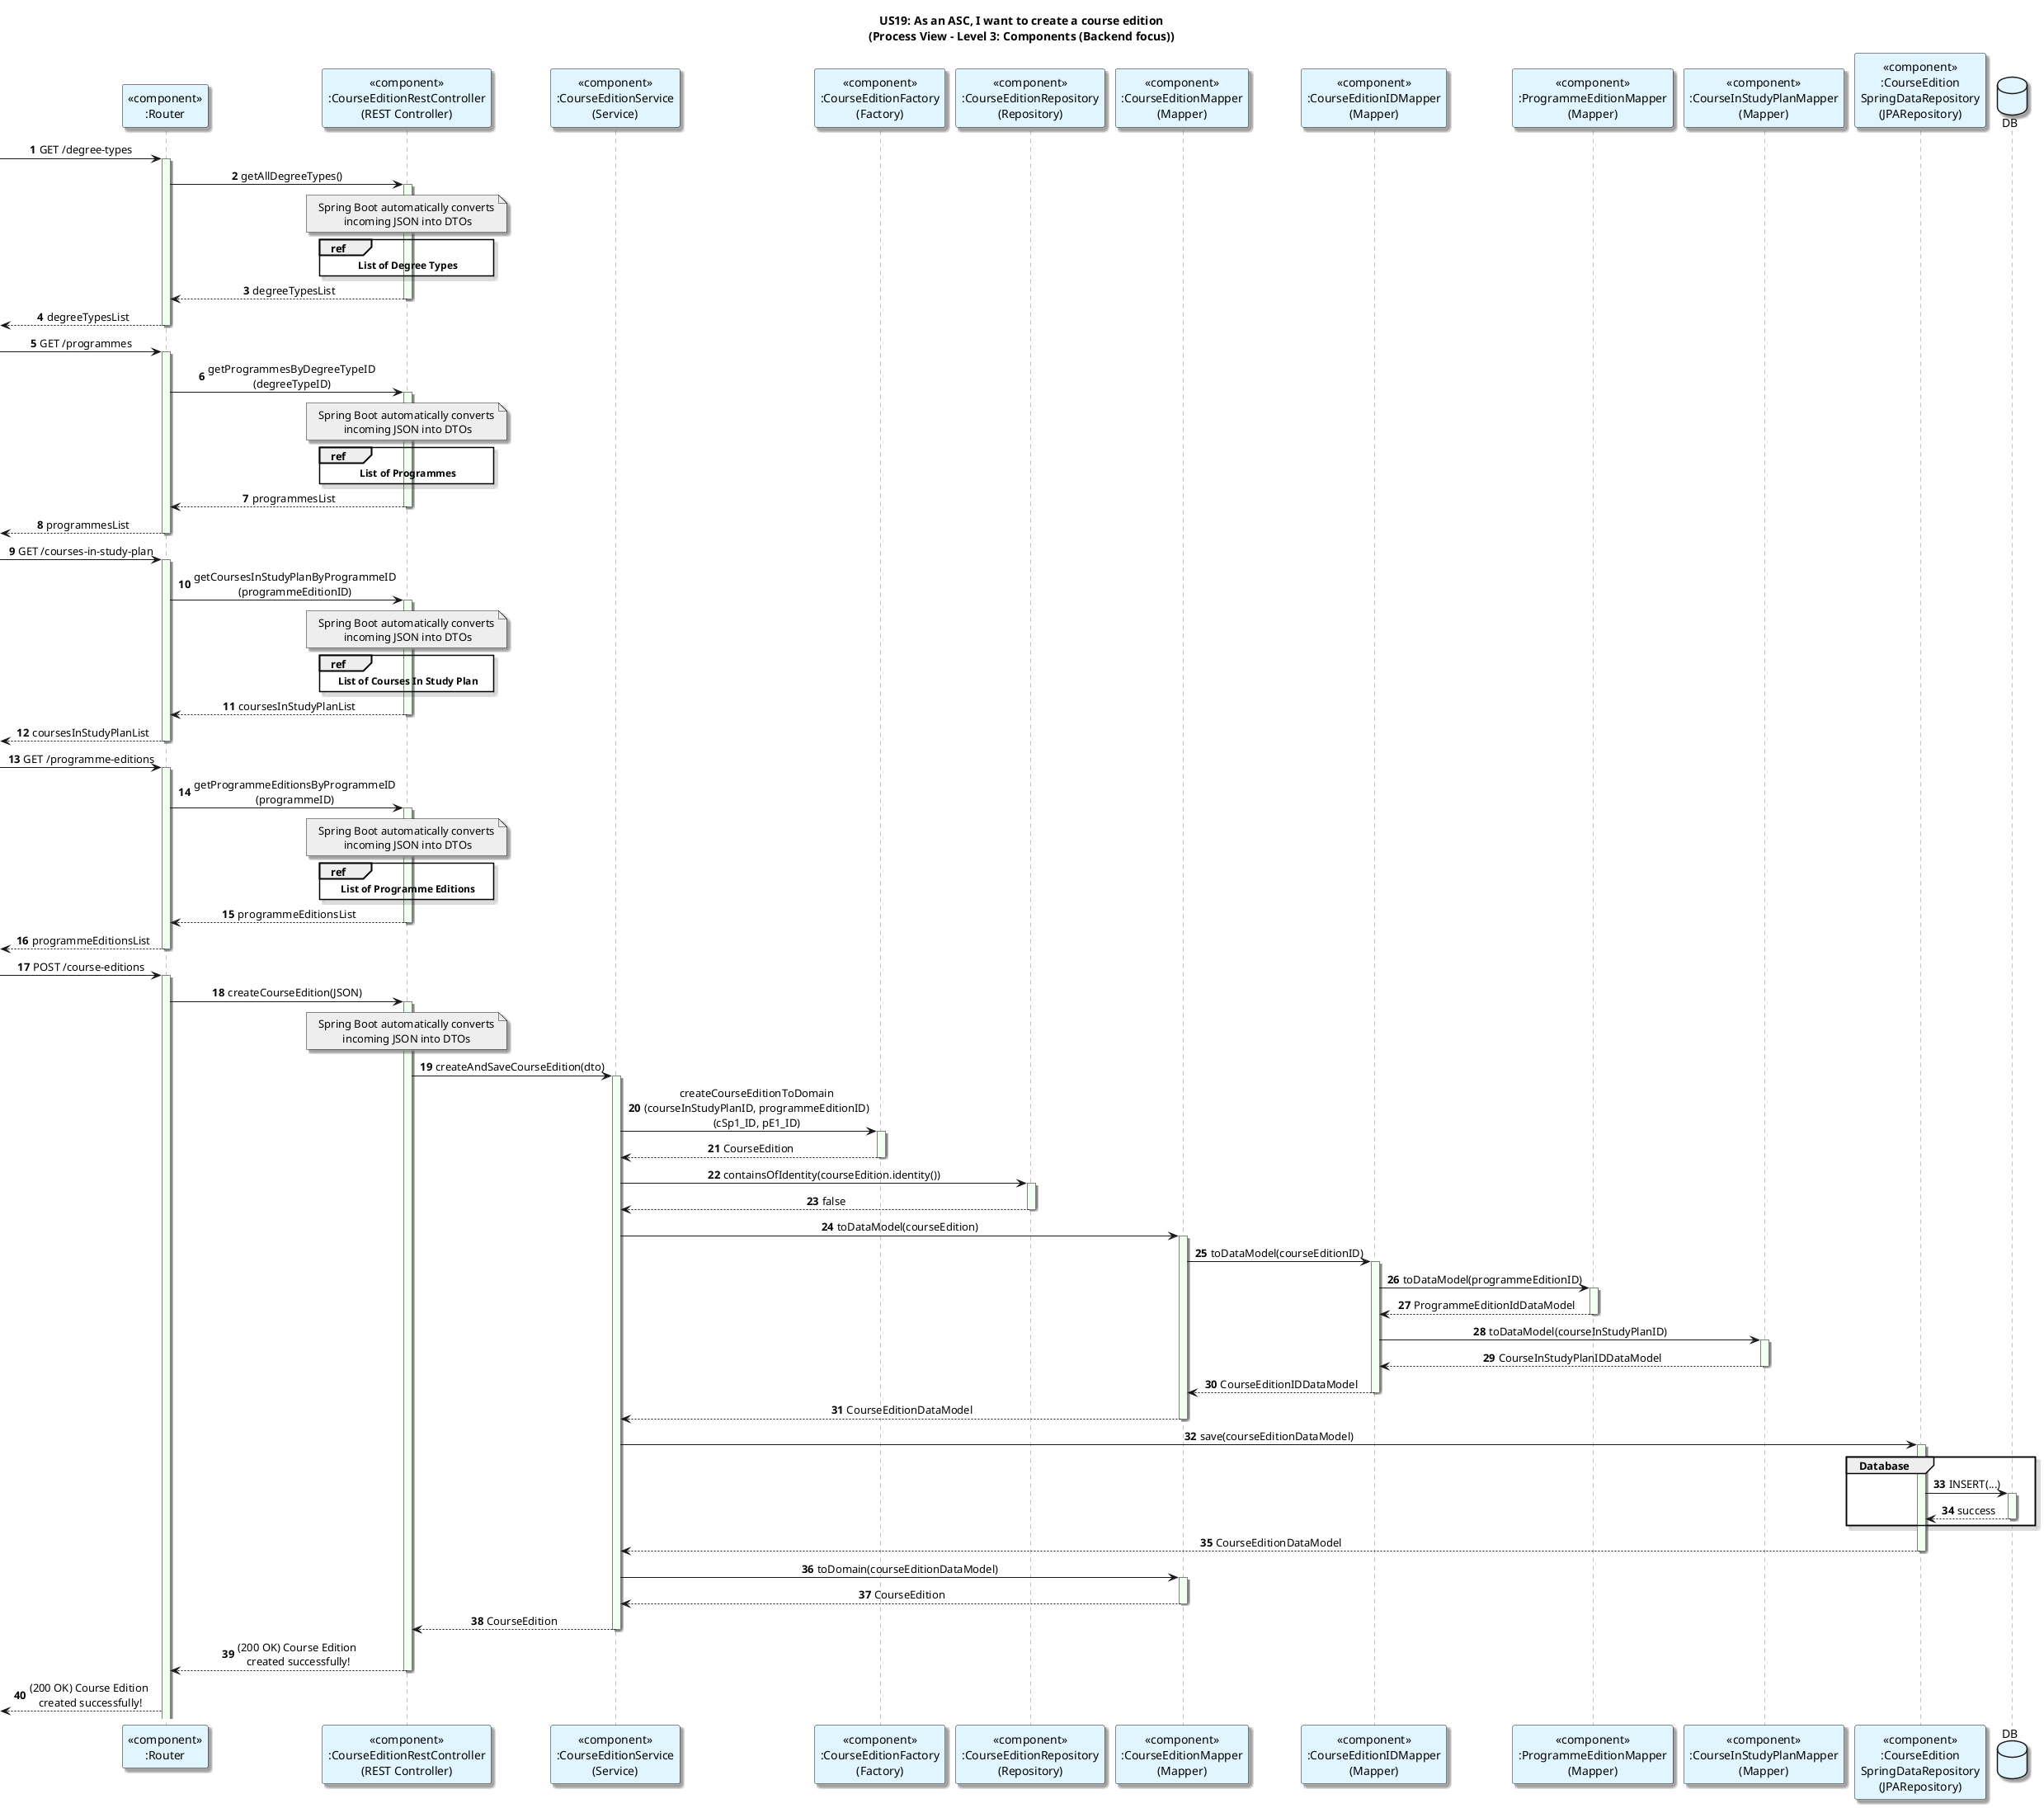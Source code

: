 @startuml
title: US19: As an ASC, I want to create a course edition\n(Process View - Level 3: Components (Backend focus))
autonumber

skinparam {
  ActivityPadding 2
  ActivityMargin 2
  BoxPadding 2
}
skinparam sequence {
    LifeLineBorderColor Grey
    LifeLineBackgroundColor HoneyDew
}
skinparam defaultTextAlignment center
skinparam shadowing true

participant "<<component>>\n:Router" as router #E1F5FE

participant "<<component>>\n:CourseEditionRestController\n(REST Controller)" as Controller #E1F5FE
participant "<<component>>\n:CourseEditionService\n(Service)" as Service #E1F5FE
participant "<<component>>\n:CourseEditionFactory\n(Factory)" as CourseEditionFactory #E1F5FE
participant "<<component>>\n:CourseEditionRepository\n(Repository)" as Repository #E1F5FE
participant "<<component>>\n:CourseEditionMapper\n(Mapper)" as Mapper #E1F5FE
participant "<<component>>\n:CourseEditionIDMapper\n(Mapper)" as IDMapper #E1F5FE
participant "<<component>>\n:ProgrammeEditionMapper\n(Mapper)" as PEMapper #E1F5FE
participant "<<component>>\n:CourseInStudyPlanMapper\n(Mapper)" as CSPMapper #E1F5FE
participant "<<component>>\n:CourseEdition\nSpringDataRepository\n(JPARepository)" as SpringData #E1F5FE

database DB as Database #E1F5FE

-> router: GET /degree-types
activate router
router -> Controller: getAllDegreeTypes()
activate Controller
note over Controller #EEEEEE
Spring Boot automatically converts
 incoming JSON into DTOs
end note
ref over Controller
   <b>List of Degree Types</b>
end ref
Controller --> router: degreeTypesList
deactivate Controller
<-- router: degreeTypesList
deactivate router

-> router: GET /programmes
activate router
router -> Controller: getProgrammesByDegreeTypeID\n(degreeTypeID)
activate Controller
note over Controller #EEEEEE
Spring Boot automatically converts
 incoming JSON into DTOs
end note
ref over Controller
   <b>List of Programmes</b>
end ref
Controller --> router: programmesList
deactivate Controller
<-- router: programmesList
deactivate router

-> router: GET /courses-in-study-plan
activate router
router -> Controller: getCoursesInStudyPlanByProgrammeID\n(programmeEditionID)
activate Controller
note over Controller #EEEEEE
Spring Boot automatically converts
 incoming JSON into DTOs
end note
ref over Controller
   <b>List of Courses In Study Plan</b>
end ref
Controller --> router: coursesInStudyPlanList
deactivate Controller
<-- router: coursesInStudyPlanList
deactivate router

-> router: GET /programme-editions
activate router
router -> Controller: getProgrammeEditionsByProgrammeID\n(programmeID)
activate Controller
note over Controller #EEEEEE
Spring Boot automatically converts
 incoming JSON into DTOs
end note
ref over Controller
   <b>List of Programme Editions</b>
end ref
Controller --> router: programmeEditionsList
deactivate Controller
<-- router: programmeEditionsList
deactivate router

-> router: POST /course-editions
activate router
router -> Controller: createCourseEdition(JSON)

activate Controller

note over Controller #EEEEEE
Spring Boot automatically converts
incoming JSON into DTOs
end note




Controller -> Service: createAndSaveCourseEdition(dto)
activate Service


Service -> CourseEditionFactory: createCourseEditionToDomain\n(courseInStudyPlanID, programmeEditionID)\n(cSp1_ID, pE1_ID)
activate CourseEditionFactory
CourseEditionFactory --> Service -- : CourseEdition
Service -> Repository: containsOfIdentity(courseEdition.identity())
activate Repository
Repository --> Service: false
deactivate Repository



Service -> Mapper : toDataModel(courseEdition)
activate Mapper
Mapper -> IDMapper : toDataModel(courseEditionID)
activate IDMapper
IDMapper -> PEMapper : toDataModel(programmeEditionID)
activate PEMapper
PEMapper --> IDMapper : ProgrammeEditionIdDataModel
deactivate PEMapper
IDMapper -> CSPMapper : toDataModel(courseInStudyPlanID)
activate CSPMapper
CSPMapper --> IDMapper : CourseInStudyPlanIDDataModel
deactivate CSPMapper
IDMapper --> Mapper : CourseEditionIDDataModel
deactivate
Mapper --> Service : CourseEditionDataModel
deactivate



Service -> SpringData : save(courseEditionDataModel)
activate SpringData

group Database
SpringData -> Database: INSERT(...)
activate Database
Database --> SpringData: success
deactivate Database
end


SpringData --> Service : CourseEditionDataModel
deactivate


Service -> Mapper : toDomain(courseEditionDataModel)
activate Mapper
Mapper --> Service : CourseEdition
deactivate

Service --> Controller : CourseEdition
deactivate

Controller --> router:  (200 OK) Course Edition\n created successfully!
deactivate Controller

<-- router:  (200 OK) Course Edition\n created successfully!
@enduml

